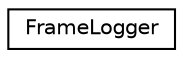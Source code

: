 digraph "Graphical Class Hierarchy"
{
 // LATEX_PDF_SIZE
  edge [fontname="Helvetica",fontsize="10",labelfontname="Helvetica",labelfontsize="10"];
  node [fontname="Helvetica",fontsize="10",shape=record];
  rankdir="LR";
  Node0 [label="FrameLogger",height=0.2,width=0.4,color="black", fillcolor="white", style="filled",URL="$class_frame_logger.html",tooltip="Clase para guardar los frames. Por defecto genera un video."];
}
